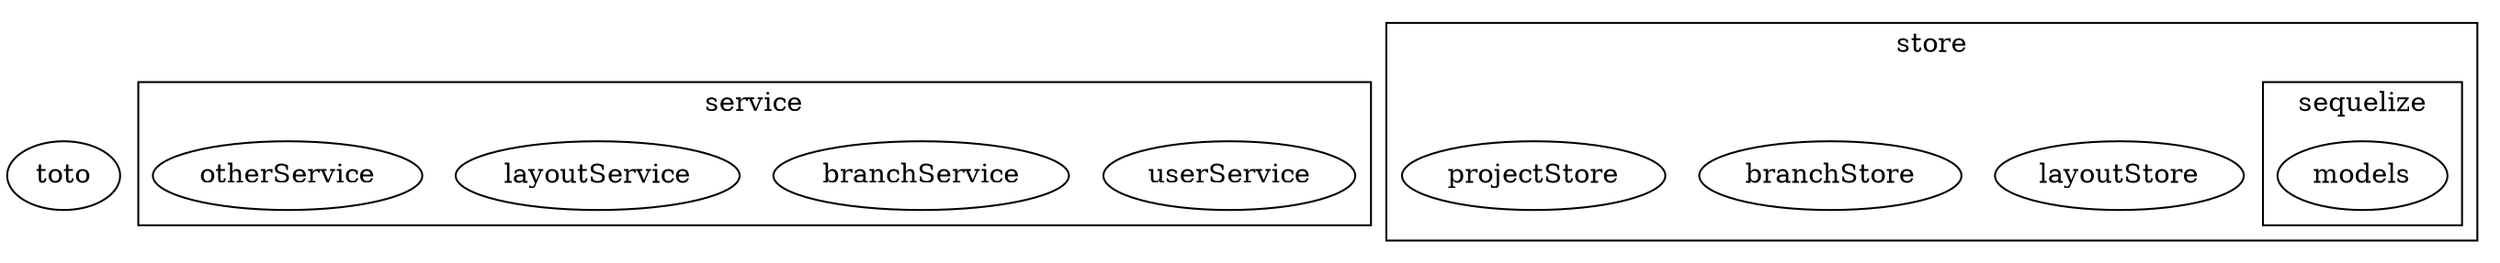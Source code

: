 digraph G {

    toto;

    subgraph cluster_1 {
        label = "service";

        userService;
        branchService;
        layoutService;
        otherService;
        // branchService -> otherService;
            //		layoutService -> otherService;
	}

    subgraph cluster_0 {
        label = "store";

        layoutStore;
        branchStore;
        projectStore;

        subgraph cluster_3 {
            label = "sequelize";
            models;
        }
    }


    //	    layoutService -> projectStore;
//	userService -> layoutStore;
//	projectStore -> models;
//	branchStore -> models;
//	layoutStore -> models;
}